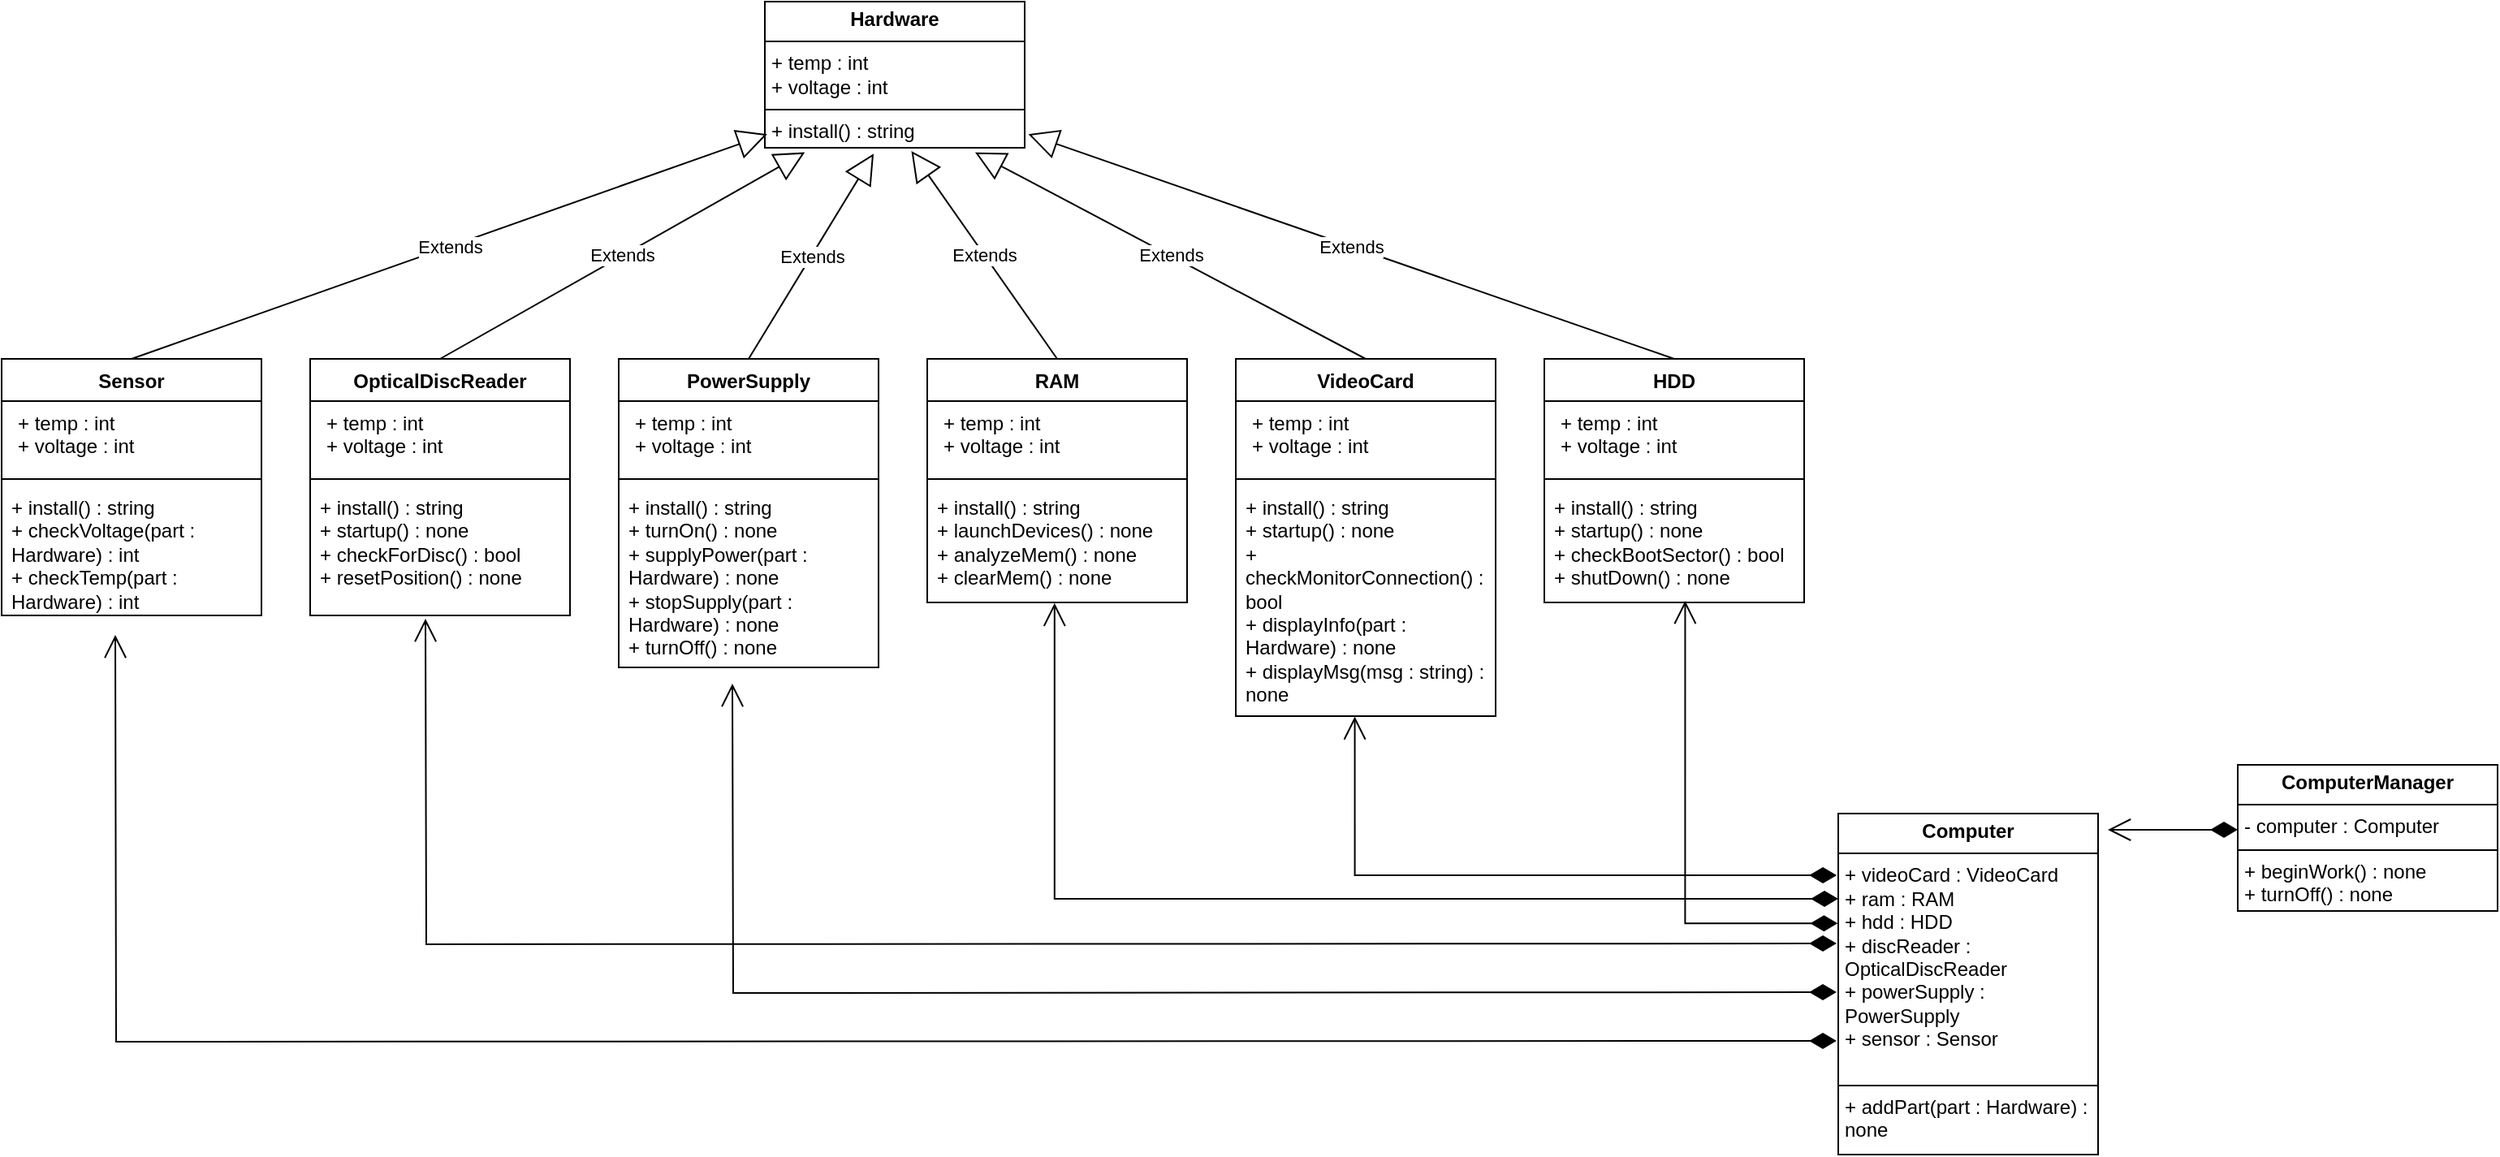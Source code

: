 <mxfile version="24.8.2">
  <diagram id="C5RBs43oDa-KdzZeNtuy" name="Page-1">
    <mxGraphModel dx="1195" dy="615" grid="1" gridSize="10" guides="1" tooltips="1" connect="1" arrows="1" fold="1" page="1" pageScale="1" pageWidth="827" pageHeight="1169" math="0" shadow="0">
      <root>
        <mxCell id="WIyWlLk6GJQsqaUBKTNV-0" />
        <mxCell id="WIyWlLk6GJQsqaUBKTNV-1" parent="WIyWlLk6GJQsqaUBKTNV-0" />
        <mxCell id="9exFyqGtmlUHITJt-sTk-0" value="VideoCard" style="swimlane;fontStyle=1;align=center;verticalAlign=top;childLayout=stackLayout;horizontal=1;startSize=26;horizontalStack=0;resizeParent=1;resizeParentMax=0;resizeLast=0;collapsible=1;marginBottom=0;whiteSpace=wrap;html=1;" parent="WIyWlLk6GJQsqaUBKTNV-1" vertex="1">
          <mxGeometry x="870" y="570" width="160" height="220" as="geometry" />
        </mxCell>
        <mxCell id="9exFyqGtmlUHITJt-sTk-1" value="&lt;p style=&quot;margin: 0px 0px 0px 4px;&quot;&gt;+ temp : int&lt;/p&gt;&lt;p style=&quot;margin: 0px 0px 0px 4px;&quot;&gt;+ voltage : int&lt;/p&gt;" style="text;strokeColor=none;fillColor=none;align=left;verticalAlign=top;spacingLeft=4;spacingRight=4;overflow=hidden;rotatable=0;points=[[0,0.5],[1,0.5]];portConstraint=eastwest;whiteSpace=wrap;html=1;" parent="9exFyqGtmlUHITJt-sTk-0" vertex="1">
          <mxGeometry y="26" width="160" height="44" as="geometry" />
        </mxCell>
        <mxCell id="9exFyqGtmlUHITJt-sTk-2" value="" style="line;strokeWidth=1;fillColor=none;align=left;verticalAlign=middle;spacingTop=-1;spacingLeft=3;spacingRight=3;rotatable=0;labelPosition=right;points=[];portConstraint=eastwest;strokeColor=inherit;" parent="9exFyqGtmlUHITJt-sTk-0" vertex="1">
          <mxGeometry y="70" width="160" height="8" as="geometry" />
        </mxCell>
        <mxCell id="9exFyqGtmlUHITJt-sTk-3" value="&lt;div&gt;+ install() : string&lt;/div&gt;&lt;div&gt;+ startup() : none&lt;/div&gt;&lt;div&gt;+ checkMonitorConnection() : bool&lt;/div&gt;&lt;div&gt;+ displayInfo(part : Hardware) : none&lt;/div&gt;&lt;div&gt;+ displayMsg(msg : string) : none&lt;/div&gt;&lt;div&gt;&lt;br&gt;&lt;div&gt;&lt;br&gt;&lt;/div&gt;&lt;/div&gt;" style="text;strokeColor=none;fillColor=none;align=left;verticalAlign=top;spacingLeft=4;spacingRight=4;overflow=hidden;rotatable=0;points=[[0,0.5],[1,0.5]];portConstraint=eastwest;whiteSpace=wrap;html=1;" parent="9exFyqGtmlUHITJt-sTk-0" vertex="1">
          <mxGeometry y="78" width="160" height="142" as="geometry" />
        </mxCell>
        <mxCell id="9exFyqGtmlUHITJt-sTk-8" value="&lt;p style=&quot;margin:0px;margin-top:4px;text-align:center;&quot;&gt;&lt;b&gt;Hardware&lt;/b&gt;&lt;/p&gt;&lt;hr size=&quot;1&quot; style=&quot;border-style:solid;&quot;&gt;&lt;p style=&quot;margin:0px;margin-left:4px;&quot;&gt;+ temp : int&lt;/p&gt;&lt;p style=&quot;margin:0px;margin-left:4px;&quot;&gt;+ voltage : int&lt;/p&gt;&lt;hr size=&quot;1&quot; style=&quot;border-style:solid;&quot;&gt;&lt;p style=&quot;margin:0px;margin-left:4px;&quot;&gt;+ install() : string&lt;/p&gt;" style="verticalAlign=top;align=left;overflow=fill;html=1;whiteSpace=wrap;" parent="WIyWlLk6GJQsqaUBKTNV-1" vertex="1">
          <mxGeometry x="580" y="350" width="160" height="90" as="geometry" />
        </mxCell>
        <mxCell id="9exFyqGtmlUHITJt-sTk-9" value="RAM" style="swimlane;fontStyle=1;align=center;verticalAlign=top;childLayout=stackLayout;horizontal=1;startSize=26;horizontalStack=0;resizeParent=1;resizeParentMax=0;resizeLast=0;collapsible=1;marginBottom=0;whiteSpace=wrap;html=1;" parent="WIyWlLk6GJQsqaUBKTNV-1" vertex="1">
          <mxGeometry x="680" y="570" width="160" height="150" as="geometry" />
        </mxCell>
        <mxCell id="9exFyqGtmlUHITJt-sTk-10" value="&lt;p style=&quot;margin: 0px 0px 0px 4px;&quot;&gt;+ temp : int&lt;/p&gt;&lt;p style=&quot;margin: 0px 0px 0px 4px;&quot;&gt;+ voltage : int&lt;/p&gt;" style="text;strokeColor=none;fillColor=none;align=left;verticalAlign=top;spacingLeft=4;spacingRight=4;overflow=hidden;rotatable=0;points=[[0,0.5],[1,0.5]];portConstraint=eastwest;whiteSpace=wrap;html=1;" parent="9exFyqGtmlUHITJt-sTk-9" vertex="1">
          <mxGeometry y="26" width="160" height="44" as="geometry" />
        </mxCell>
        <mxCell id="9exFyqGtmlUHITJt-sTk-11" value="" style="line;strokeWidth=1;fillColor=none;align=left;verticalAlign=middle;spacingTop=-1;spacingLeft=3;spacingRight=3;rotatable=0;labelPosition=right;points=[];portConstraint=eastwest;strokeColor=inherit;" parent="9exFyqGtmlUHITJt-sTk-9" vertex="1">
          <mxGeometry y="70" width="160" height="8" as="geometry" />
        </mxCell>
        <mxCell id="9exFyqGtmlUHITJt-sTk-12" value="&lt;div&gt;+ install() : string&lt;/div&gt;&lt;div&gt;+ launchDevices() : none&lt;/div&gt;&lt;div&gt;+ analyzeMem() : none&lt;/div&gt;&lt;div&gt;+ clearMem() : none&lt;/div&gt;" style="text;strokeColor=none;fillColor=none;align=left;verticalAlign=top;spacingLeft=4;spacingRight=4;overflow=hidden;rotatable=0;points=[[0,0.5],[1,0.5]];portConstraint=eastwest;whiteSpace=wrap;html=1;" parent="9exFyqGtmlUHITJt-sTk-9" vertex="1">
          <mxGeometry y="78" width="160" height="72" as="geometry" />
        </mxCell>
        <mxCell id="9exFyqGtmlUHITJt-sTk-13" value="HDD&lt;span style=&quot;color: rgba(0, 0, 0, 0); font-family: monospace; font-size: 0px; font-weight: 400; text-align: start; text-wrap-mode: nowrap;&quot;&gt;%3CmxGraphModel%3E%3Croot%3E%3CmxCell%20id%3D%220%22%2F%3E%3CmxCell%20id%3D%221%22%20parent%3D%220%22%2F%3E%3CmxCell%20id%3D%222%22%20value%3D%22RAM%22%20style%3D%22swimlane%3BfontStyle%3D1%3Balign%3Dcenter%3BverticalAlign%3Dtop%3BchildLayout%3DstackLayout%3Bhorizontal%3D1%3BstartSize%3D26%3BhorizontalStack%3D0%3BresizeParent%3D1%3BresizeParentMax%3D0%3BresizeLast%3D0%3Bcollapsible%3D1%3BmarginBottom%3D0%3BwhiteSpace%3Dwrap%3Bhtml%3D1%3B%22%20vertex%3D%221%22%20parent%3D%221%22%3E%3CmxGeometry%20x%3D%22530%22%20y%3D%22230%22%20width%3D%22160%22%20height%3D%2286%22%20as%3D%22geometry%22%2F%3E%3C%2FmxCell%3E%3CmxCell%20id%3D%223%22%20value%3D%22%2B%20field%3A%20type%22%20style%3D%22text%3BstrokeColor%3Dnone%3BfillColor%3Dnone%3Balign%3Dleft%3BverticalAlign%3Dtop%3BspacingLeft%3D4%3BspacingRight%3D4%3Boverflow%3Dhidden%3Brotatable%3D0%3Bpoints%3D%5B%5B0%2C0.5%5D%2C%5B1%2C0.5%5D%5D%3BportConstraint%3Deastwest%3BwhiteSpace%3Dwrap%3Bhtml%3D1%3B%22%20vertex%3D%221%22%20parent%3D%222%22%3E%3CmxGeometry%20y%3D%2226%22%20width%3D%22160%22%20height%3D%2226%22%20as%3D%22geometry%22%2F%3E%3C%2FmxCell%3E%3CmxCell%20id%3D%224%22%20value%3D%22%22%20style%3D%22line%3BstrokeWidth%3D1%3BfillColor%3Dnone%3Balign%3Dleft%3BverticalAlign%3Dmiddle%3BspacingTop%3D-1%3BspacingLeft%3D3%3BspacingRight%3D3%3Brotatable%3D0%3BlabelPosition%3Dright%3Bpoints%3D%5B%5D%3BportConstraint%3Deastwest%3BstrokeColor%3Dinherit%3B%22%20vertex%3D%221%22%20parent%3D%222%22%3E%3CmxGeometry%20y%3D%2252%22%20width%3D%22160%22%20height%3D%228%22%20as%3D%22geometry%22%2F%3E%3C%2FmxCell%3E%3CmxCell%20id%3D%225%22%20value%3D%22%2B%20Create()%20%3A%20string%22%20style%3D%22text%3BstrokeColor%3Dnone%3BfillColor%3Dnone%3Balign%3Dleft%3BverticalAlign%3Dtop%3BspacingLeft%3D4%3BspacingRight%3D4%3Boverflow%3Dhidden%3Brotatable%3D0%3Bpoints%3D%5B%5B0%2C0.5%5D%2C%5B1%2C0.5%5D%5D%3BportConstraint%3Deastwest%3BwhiteSpace%3Dwrap%3Bhtml%3D1%3B%22%20vertex%3D%221%22%20parent%3D%222%22%3E%3CmxGeometry%20y%3D%2260%22%20width%3D%22160%22%20height%3D%2226%22%20as%3D%22geometry%22%2F%3E%3C%2FmxCell%3E%3C%2Froot%3E%3C%2FmxGraphModel%3E&lt;/span&gt;" style="swimlane;fontStyle=1;align=center;verticalAlign=top;childLayout=stackLayout;horizontal=1;startSize=26;horizontalStack=0;resizeParent=1;resizeParentMax=0;resizeLast=0;collapsible=1;marginBottom=0;whiteSpace=wrap;html=1;" parent="WIyWlLk6GJQsqaUBKTNV-1" vertex="1">
          <mxGeometry x="1060" y="570" width="160" height="150" as="geometry" />
        </mxCell>
        <mxCell id="9exFyqGtmlUHITJt-sTk-14" value="&lt;p style=&quot;margin: 0px 0px 0px 4px;&quot;&gt;+ temp : int&lt;/p&gt;&lt;p style=&quot;margin: 0px 0px 0px 4px;&quot;&gt;+ voltage : int&lt;/p&gt;" style="text;strokeColor=none;fillColor=none;align=left;verticalAlign=top;spacingLeft=4;spacingRight=4;overflow=hidden;rotatable=0;points=[[0,0.5],[1,0.5]];portConstraint=eastwest;whiteSpace=wrap;html=1;" parent="9exFyqGtmlUHITJt-sTk-13" vertex="1">
          <mxGeometry y="26" width="160" height="44" as="geometry" />
        </mxCell>
        <mxCell id="9exFyqGtmlUHITJt-sTk-15" value="" style="line;strokeWidth=1;fillColor=none;align=left;verticalAlign=middle;spacingTop=-1;spacingLeft=3;spacingRight=3;rotatable=0;labelPosition=right;points=[];portConstraint=eastwest;strokeColor=inherit;" parent="9exFyqGtmlUHITJt-sTk-13" vertex="1">
          <mxGeometry y="70" width="160" height="8" as="geometry" />
        </mxCell>
        <mxCell id="9exFyqGtmlUHITJt-sTk-16" value="&lt;div&gt;+ install() : string&lt;/div&gt;&lt;div&gt;+ startup() : none&lt;/div&gt;&lt;div&gt;+ checkBootSector() : bool&lt;/div&gt;&lt;div&gt;+ shutDown() : none&lt;/div&gt;" style="text;strokeColor=none;fillColor=none;align=left;verticalAlign=top;spacingLeft=4;spacingRight=4;overflow=hidden;rotatable=0;points=[[0,0.5],[1,0.5]];portConstraint=eastwest;whiteSpace=wrap;html=1;" parent="9exFyqGtmlUHITJt-sTk-13" vertex="1">
          <mxGeometry y="78" width="160" height="72" as="geometry" />
        </mxCell>
        <mxCell id="9exFyqGtmlUHITJt-sTk-17" value="OpticalDiscReader" style="swimlane;fontStyle=1;align=center;verticalAlign=top;childLayout=stackLayout;horizontal=1;startSize=26;horizontalStack=0;resizeParent=1;resizeParentMax=0;resizeLast=0;collapsible=1;marginBottom=0;whiteSpace=wrap;html=1;" parent="WIyWlLk6GJQsqaUBKTNV-1" vertex="1">
          <mxGeometry x="300" y="570" width="160" height="158" as="geometry" />
        </mxCell>
        <mxCell id="9exFyqGtmlUHITJt-sTk-18" value="&lt;p style=&quot;margin: 0px 0px 0px 4px;&quot;&gt;+ temp : int&lt;/p&gt;&lt;p style=&quot;margin: 0px 0px 0px 4px;&quot;&gt;+ voltage : int&lt;/p&gt;" style="text;strokeColor=none;fillColor=none;align=left;verticalAlign=top;spacingLeft=4;spacingRight=4;overflow=hidden;rotatable=0;points=[[0,0.5],[1,0.5]];portConstraint=eastwest;whiteSpace=wrap;html=1;" parent="9exFyqGtmlUHITJt-sTk-17" vertex="1">
          <mxGeometry y="26" width="160" height="44" as="geometry" />
        </mxCell>
        <mxCell id="9exFyqGtmlUHITJt-sTk-19" value="" style="line;strokeWidth=1;fillColor=none;align=left;verticalAlign=middle;spacingTop=-1;spacingLeft=3;spacingRight=3;rotatable=0;labelPosition=right;points=[];portConstraint=eastwest;strokeColor=inherit;" parent="9exFyqGtmlUHITJt-sTk-17" vertex="1">
          <mxGeometry y="70" width="160" height="8" as="geometry" />
        </mxCell>
        <mxCell id="9exFyqGtmlUHITJt-sTk-20" value="&lt;div&gt;+ install() : string&lt;/div&gt;&lt;div&gt;+ startup() : none&lt;/div&gt;&lt;div&gt;+ checkForDisc() : bool&lt;/div&gt;&lt;div&gt;+ resetPosition() : none&lt;/div&gt;" style="text;strokeColor=none;fillColor=none;align=left;verticalAlign=top;spacingLeft=4;spacingRight=4;overflow=hidden;rotatable=0;points=[[0,0.5],[1,0.5]];portConstraint=eastwest;whiteSpace=wrap;html=1;" parent="9exFyqGtmlUHITJt-sTk-17" vertex="1">
          <mxGeometry y="78" width="160" height="80" as="geometry" />
        </mxCell>
        <mxCell id="9exFyqGtmlUHITJt-sTk-21" value="PowerSupply" style="swimlane;fontStyle=1;align=center;verticalAlign=top;childLayout=stackLayout;horizontal=1;startSize=26;horizontalStack=0;resizeParent=1;resizeParentMax=0;resizeLast=0;collapsible=1;marginBottom=0;whiteSpace=wrap;html=1;" parent="WIyWlLk6GJQsqaUBKTNV-1" vertex="1">
          <mxGeometry x="490" y="570" width="160" height="190" as="geometry" />
        </mxCell>
        <mxCell id="9exFyqGtmlUHITJt-sTk-22" value="&lt;p style=&quot;margin: 0px 0px 0px 4px;&quot;&gt;+ temp : int&lt;/p&gt;&lt;p style=&quot;margin: 0px 0px 0px 4px;&quot;&gt;+ voltage : int&lt;/p&gt;" style="text;strokeColor=none;fillColor=none;align=left;verticalAlign=top;spacingLeft=4;spacingRight=4;overflow=hidden;rotatable=0;points=[[0,0.5],[1,0.5]];portConstraint=eastwest;whiteSpace=wrap;html=1;" parent="9exFyqGtmlUHITJt-sTk-21" vertex="1">
          <mxGeometry y="26" width="160" height="44" as="geometry" />
        </mxCell>
        <mxCell id="9exFyqGtmlUHITJt-sTk-23" value="" style="line;strokeWidth=1;fillColor=none;align=left;verticalAlign=middle;spacingTop=-1;spacingLeft=3;spacingRight=3;rotatable=0;labelPosition=right;points=[];portConstraint=eastwest;strokeColor=inherit;" parent="9exFyqGtmlUHITJt-sTk-21" vertex="1">
          <mxGeometry y="70" width="160" height="8" as="geometry" />
        </mxCell>
        <mxCell id="9exFyqGtmlUHITJt-sTk-24" value="+ install() : string&lt;div&gt;&lt;div&gt;+ turnOn() : none&lt;/div&gt;&lt;div&gt;+ supplyPower(part : Hardware) : none&lt;/div&gt;&lt;div&gt;+ stopSupply(part : Hardware) : none&lt;/div&gt;&lt;div&gt;+ turnOff() : none&lt;/div&gt;&lt;/div&gt;" style="text;strokeColor=none;fillColor=none;align=left;verticalAlign=top;spacingLeft=4;spacingRight=4;overflow=hidden;rotatable=0;points=[[0,0.5],[1,0.5]];portConstraint=eastwest;whiteSpace=wrap;html=1;" parent="9exFyqGtmlUHITJt-sTk-21" vertex="1">
          <mxGeometry y="78" width="160" height="112" as="geometry" />
        </mxCell>
        <mxCell id="9exFyqGtmlUHITJt-sTk-25" value="Sensor" style="swimlane;fontStyle=1;align=center;verticalAlign=top;childLayout=stackLayout;horizontal=1;startSize=26;horizontalStack=0;resizeParent=1;resizeParentMax=0;resizeLast=0;collapsible=1;marginBottom=0;whiteSpace=wrap;html=1;" parent="WIyWlLk6GJQsqaUBKTNV-1" vertex="1">
          <mxGeometry x="110" y="570" width="160" height="158" as="geometry" />
        </mxCell>
        <mxCell id="9exFyqGtmlUHITJt-sTk-26" value="&lt;p style=&quot;margin: 0px 0px 0px 4px;&quot;&gt;+ temp : int&lt;/p&gt;&lt;p style=&quot;margin: 0px 0px 0px 4px;&quot;&gt;+ voltage : int&lt;/p&gt;" style="text;strokeColor=none;fillColor=none;align=left;verticalAlign=top;spacingLeft=4;spacingRight=4;overflow=hidden;rotatable=0;points=[[0,0.5],[1,0.5]];portConstraint=eastwest;whiteSpace=wrap;html=1;" parent="9exFyqGtmlUHITJt-sTk-25" vertex="1">
          <mxGeometry y="26" width="160" height="44" as="geometry" />
        </mxCell>
        <mxCell id="9exFyqGtmlUHITJt-sTk-27" value="" style="line;strokeWidth=1;fillColor=none;align=left;verticalAlign=middle;spacingTop=-1;spacingLeft=3;spacingRight=3;rotatable=0;labelPosition=right;points=[];portConstraint=eastwest;strokeColor=inherit;" parent="9exFyqGtmlUHITJt-sTk-25" vertex="1">
          <mxGeometry y="70" width="160" height="8" as="geometry" />
        </mxCell>
        <mxCell id="9exFyqGtmlUHITJt-sTk-28" value="&lt;div&gt;+ install() : string&lt;/div&gt;&lt;div&gt;+ checkVoltage(&lt;span style=&quot;background-color: initial;&quot;&gt;part : Hardware&lt;/span&gt;&lt;span style=&quot;background-color: initial;&quot;&gt;) : int&lt;/span&gt;&lt;/div&gt;&lt;div&gt;+ checkTemp(part : Hardware) : int&lt;/div&gt;&lt;div&gt;&lt;br&gt;&lt;/div&gt;" style="text;strokeColor=none;fillColor=none;align=left;verticalAlign=top;spacingLeft=4;spacingRight=4;overflow=hidden;rotatable=0;points=[[0,0.5],[1,0.5]];portConstraint=eastwest;whiteSpace=wrap;html=1;" parent="9exFyqGtmlUHITJt-sTk-25" vertex="1">
          <mxGeometry y="78" width="160" height="80" as="geometry" />
        </mxCell>
        <mxCell id="9exFyqGtmlUHITJt-sTk-29" value="Extends" style="endArrow=block;endSize=16;endFill=0;html=1;rounded=0;exitX=0.5;exitY=0;exitDx=0;exitDy=0;entryX=0.419;entryY=1.04;entryDx=0;entryDy=0;entryPerimeter=0;" parent="WIyWlLk6GJQsqaUBKTNV-1" source="9exFyqGtmlUHITJt-sTk-21" target="9exFyqGtmlUHITJt-sTk-8" edge="1">
          <mxGeometry width="160" relative="1" as="geometry">
            <mxPoint x="600" y="510" as="sourcePoint" />
            <mxPoint x="570" y="500" as="targetPoint" />
          </mxGeometry>
        </mxCell>
        <mxCell id="9exFyqGtmlUHITJt-sTk-30" value="Extends" style="endArrow=block;endSize=16;endFill=0;html=1;rounded=0;exitX=0.5;exitY=0;exitDx=0;exitDy=0;entryX=0.154;entryY=1.031;entryDx=0;entryDy=0;entryPerimeter=0;" parent="WIyWlLk6GJQsqaUBKTNV-1" source="9exFyqGtmlUHITJt-sTk-17" target="9exFyqGtmlUHITJt-sTk-8" edge="1">
          <mxGeometry width="160" relative="1" as="geometry">
            <mxPoint x="379.5" y="560" as="sourcePoint" />
            <mxPoint x="379.5" y="490" as="targetPoint" />
          </mxGeometry>
        </mxCell>
        <mxCell id="9exFyqGtmlUHITJt-sTk-31" value="Extends" style="endArrow=block;endSize=16;endFill=0;html=1;rounded=0;exitX=0.5;exitY=0;exitDx=0;exitDy=0;entryX=0.009;entryY=0.907;entryDx=0;entryDy=0;entryPerimeter=0;" parent="WIyWlLk6GJQsqaUBKTNV-1" source="9exFyqGtmlUHITJt-sTk-25" target="9exFyqGtmlUHITJt-sTk-8" edge="1">
          <mxGeometry width="160" relative="1" as="geometry">
            <mxPoint x="189.5" y="560" as="sourcePoint" />
            <mxPoint x="570" y="430" as="targetPoint" />
          </mxGeometry>
        </mxCell>
        <mxCell id="9exFyqGtmlUHITJt-sTk-32" value="Extends" style="endArrow=block;endSize=16;endFill=0;html=1;rounded=0;exitX=0.5;exitY=0;exitDx=0;exitDy=0;entryX=0.564;entryY=1.022;entryDx=0;entryDy=0;entryPerimeter=0;" parent="WIyWlLk6GJQsqaUBKTNV-1" source="9exFyqGtmlUHITJt-sTk-9" target="9exFyqGtmlUHITJt-sTk-8" edge="1">
          <mxGeometry width="160" relative="1" as="geometry">
            <mxPoint x="759.5" y="550" as="sourcePoint" />
            <mxPoint x="759.5" y="480" as="targetPoint" />
          </mxGeometry>
        </mxCell>
        <mxCell id="9exFyqGtmlUHITJt-sTk-33" value="Extends" style="endArrow=block;endSize=16;endFill=0;html=1;rounded=0;exitX=0.5;exitY=0;exitDx=0;exitDy=0;entryX=0.809;entryY=1.031;entryDx=0;entryDy=0;entryPerimeter=0;" parent="WIyWlLk6GJQsqaUBKTNV-1" source="9exFyqGtmlUHITJt-sTk-0" target="9exFyqGtmlUHITJt-sTk-8" edge="1">
          <mxGeometry width="160" relative="1" as="geometry">
            <mxPoint x="949.5" y="550" as="sourcePoint" />
            <mxPoint x="949.5" y="480" as="targetPoint" />
          </mxGeometry>
        </mxCell>
        <mxCell id="9exFyqGtmlUHITJt-sTk-34" value="Extends" style="endArrow=block;endSize=16;endFill=0;html=1;rounded=0;exitX=0.5;exitY=0;exitDx=0;exitDy=0;entryX=1.014;entryY=0.907;entryDx=0;entryDy=0;entryPerimeter=0;" parent="WIyWlLk6GJQsqaUBKTNV-1" source="9exFyqGtmlUHITJt-sTk-13" target="9exFyqGtmlUHITJt-sTk-8" edge="1">
          <mxGeometry width="160" relative="1" as="geometry">
            <mxPoint x="1139.5" y="530" as="sourcePoint" />
            <mxPoint x="1139.5" y="460" as="targetPoint" />
          </mxGeometry>
        </mxCell>
        <mxCell id="qk-RCnCVKgV35q1OOZrF-0" value="&lt;p style=&quot;margin:0px;margin-top:4px;text-align:center;&quot;&gt;&lt;b&gt;Computer&lt;/b&gt;&lt;/p&gt;&lt;hr size=&quot;1&quot; style=&quot;border-style:solid;&quot;&gt;&lt;p style=&quot;margin:0px;margin-left:4px;&quot;&gt;+ videoCard : VideoCard&lt;/p&gt;&lt;p style=&quot;margin:0px;margin-left:4px;&quot;&gt;+ ram : RAM&lt;/p&gt;&lt;p style=&quot;margin:0px;margin-left:4px;&quot;&gt;+ hdd : HDD&lt;/p&gt;&lt;p style=&quot;margin:0px;margin-left:4px;&quot;&gt;+ discReader : OpticalDiscReader&lt;/p&gt;&lt;p style=&quot;margin:0px;margin-left:4px;&quot;&gt;+ powerSupply : PowerSupply&lt;/p&gt;&lt;p style=&quot;margin:0px;margin-left:4px;&quot;&gt;+ sensor : Sensor&lt;/p&gt;&lt;p style=&quot;margin:0px;margin-left:4px;&quot;&gt;&lt;br&gt;&lt;/p&gt;&lt;hr size=&quot;1&quot; style=&quot;border-style:solid;&quot;&gt;&lt;p style=&quot;margin:0px;margin-left:4px;&quot;&gt;+ addPart(part : Hardware) : none&lt;/p&gt;" style="verticalAlign=top;align=left;overflow=fill;html=1;whiteSpace=wrap;" parent="WIyWlLk6GJQsqaUBKTNV-1" vertex="1">
          <mxGeometry x="1241" y="850" width="160" height="210" as="geometry" />
        </mxCell>
        <mxCell id="qk-RCnCVKgV35q1OOZrF-1" value="&lt;p style=&quot;margin:0px;margin-top:4px;text-align:center;&quot;&gt;&lt;b&gt;ComputerManager&lt;/b&gt;&lt;/p&gt;&lt;hr size=&quot;1&quot; style=&quot;border-style:solid;&quot;&gt;&lt;p style=&quot;margin:0px;margin-left:4px;&quot;&gt;- computer : Computer&lt;/p&gt;&lt;hr size=&quot;1&quot; style=&quot;border-style:solid;&quot;&gt;&lt;p style=&quot;margin:0px;margin-left:4px;&quot;&gt;+ beginWork() : none&lt;/p&gt;&lt;p style=&quot;margin:0px;margin-left:4px;&quot;&gt;&lt;span style=&quot;background-color: initial;&quot;&gt;+ turnOff() : none&amp;nbsp;&lt;/span&gt;&lt;/p&gt;" style="verticalAlign=top;align=left;overflow=fill;html=1;whiteSpace=wrap;" parent="WIyWlLk6GJQsqaUBKTNV-1" vertex="1">
          <mxGeometry x="1487" y="820" width="160" height="90" as="geometry" />
        </mxCell>
        <mxCell id="qk-RCnCVKgV35q1OOZrF-2" value="" style="endArrow=open;html=1;endSize=12;startArrow=diamondThin;startSize=14;startFill=1;edgeStyle=orthogonalEdgeStyle;align=left;verticalAlign=bottom;rounded=0;exitX=0;exitY=0.444;exitDx=0;exitDy=0;exitPerimeter=0;" parent="WIyWlLk6GJQsqaUBKTNV-1" source="qk-RCnCVKgV35q1OOZrF-1" edge="1">
          <mxGeometry x="-1" y="3" relative="1" as="geometry">
            <mxPoint x="1147" y="890" as="sourcePoint" />
            <mxPoint x="1407" y="860" as="targetPoint" />
          </mxGeometry>
        </mxCell>
        <mxCell id="qk-RCnCVKgV35q1OOZrF-3" value="" style="endArrow=open;html=1;endSize=12;startArrow=diamondThin;startSize=14;startFill=1;edgeStyle=orthogonalEdgeStyle;align=left;verticalAlign=bottom;rounded=0;entryX=0.542;entryY=0.986;entryDx=0;entryDy=0;entryPerimeter=0;exitX=-0.002;exitY=0.322;exitDx=0;exitDy=0;exitPerimeter=0;" parent="WIyWlLk6GJQsqaUBKTNV-1" source="qk-RCnCVKgV35q1OOZrF-0" target="9exFyqGtmlUHITJt-sTk-16" edge="1">
          <mxGeometry x="-1" y="3" relative="1" as="geometry">
            <mxPoint x="1051" y="940" as="sourcePoint" />
            <mxPoint x="1210" y="940" as="targetPoint" />
          </mxGeometry>
        </mxCell>
        <mxCell id="qk-RCnCVKgV35q1OOZrF-5" value="" style="endArrow=open;html=1;endSize=12;startArrow=diamondThin;startSize=14;startFill=1;edgeStyle=orthogonalEdgeStyle;align=left;verticalAlign=bottom;rounded=0;exitX=-0.006;exitY=0.181;exitDx=0;exitDy=0;exitPerimeter=0;entryX=0.458;entryY=1.002;entryDx=0;entryDy=0;entryPerimeter=0;" parent="WIyWlLk6GJQsqaUBKTNV-1" source="qk-RCnCVKgV35q1OOZrF-0" target="9exFyqGtmlUHITJt-sTk-3" edge="1">
          <mxGeometry x="-1" y="3" relative="1" as="geometry">
            <mxPoint x="1204" y="959" as="sourcePoint" />
            <mxPoint x="940" y="870" as="targetPoint" />
          </mxGeometry>
        </mxCell>
        <mxCell id="qk-RCnCVKgV35q1OOZrF-6" value="" style="endArrow=open;html=1;endSize=12;startArrow=diamondThin;startSize=14;startFill=1;edgeStyle=orthogonalEdgeStyle;align=left;verticalAlign=bottom;rounded=0;" parent="WIyWlLk6GJQsqaUBKTNV-1" edge="1">
          <mxGeometry x="-1" y="3" relative="1" as="geometry">
            <mxPoint x="1240" y="930" as="sourcePoint" />
            <mxPoint x="371" y="730" as="targetPoint" />
          </mxGeometry>
        </mxCell>
        <mxCell id="qk-RCnCVKgV35q1OOZrF-7" value="" style="endArrow=open;html=1;endSize=12;startArrow=diamondThin;startSize=14;startFill=1;edgeStyle=orthogonalEdgeStyle;align=left;verticalAlign=bottom;rounded=0;" parent="WIyWlLk6GJQsqaUBKTNV-1" edge="1">
          <mxGeometry x="-1" y="3" relative="1" as="geometry">
            <mxPoint x="1240" y="960" as="sourcePoint" />
            <mxPoint x="560" y="770" as="targetPoint" />
          </mxGeometry>
        </mxCell>
        <mxCell id="qk-RCnCVKgV35q1OOZrF-8" value="" style="endArrow=open;html=1;endSize=12;startArrow=diamondThin;startSize=14;startFill=1;edgeStyle=orthogonalEdgeStyle;align=left;verticalAlign=bottom;rounded=0;" parent="WIyWlLk6GJQsqaUBKTNV-1" edge="1">
          <mxGeometry x="-1" y="3" relative="1" as="geometry">
            <mxPoint x="1240" y="990" as="sourcePoint" />
            <mxPoint x="180" y="740" as="targetPoint" />
          </mxGeometry>
        </mxCell>
        <mxCell id="qk-RCnCVKgV35q1OOZrF-9" value="" style="endArrow=open;html=1;endSize=12;startArrow=diamondThin;startSize=14;startFill=1;edgeStyle=orthogonalEdgeStyle;align=left;verticalAlign=bottom;rounded=0;exitX=0;exitY=0.25;exitDx=0;exitDy=0;entryX=0.49;entryY=1.006;entryDx=0;entryDy=0;entryPerimeter=0;" parent="WIyWlLk6GJQsqaUBKTNV-1" source="qk-RCnCVKgV35q1OOZrF-0" target="9exFyqGtmlUHITJt-sTk-12" edge="1">
          <mxGeometry x="-1" y="3" relative="1" as="geometry">
            <mxPoint x="1230" y="900" as="sourcePoint" />
            <mxPoint x="1000" y="910" as="targetPoint" />
          </mxGeometry>
        </mxCell>
      </root>
    </mxGraphModel>
  </diagram>
</mxfile>
